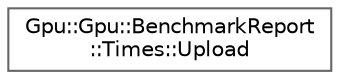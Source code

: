 digraph "Graphical Class Hierarchy"
{
 // LATEX_PDF_SIZE
  bgcolor="transparent";
  edge [fontname=Helvetica,fontsize=10,labelfontname=Helvetica,labelfontsize=10];
  node [fontname=Helvetica,fontsize=10,shape=box,height=0.2,width=0.4];
  rankdir="LR";
  Node0 [id="Node000000",label="Gpu::Gpu::BenchmarkReport\l::Times::Upload",height=0.2,width=0.4,color="grey40", fillcolor="white", style="filled",URL="$classGpu_1_1Gpu_1_1BenchmarkReport_1_1Times_1_1Upload.html",tooltip="Upload times from CPU to GPU in milliseconds."];
}
